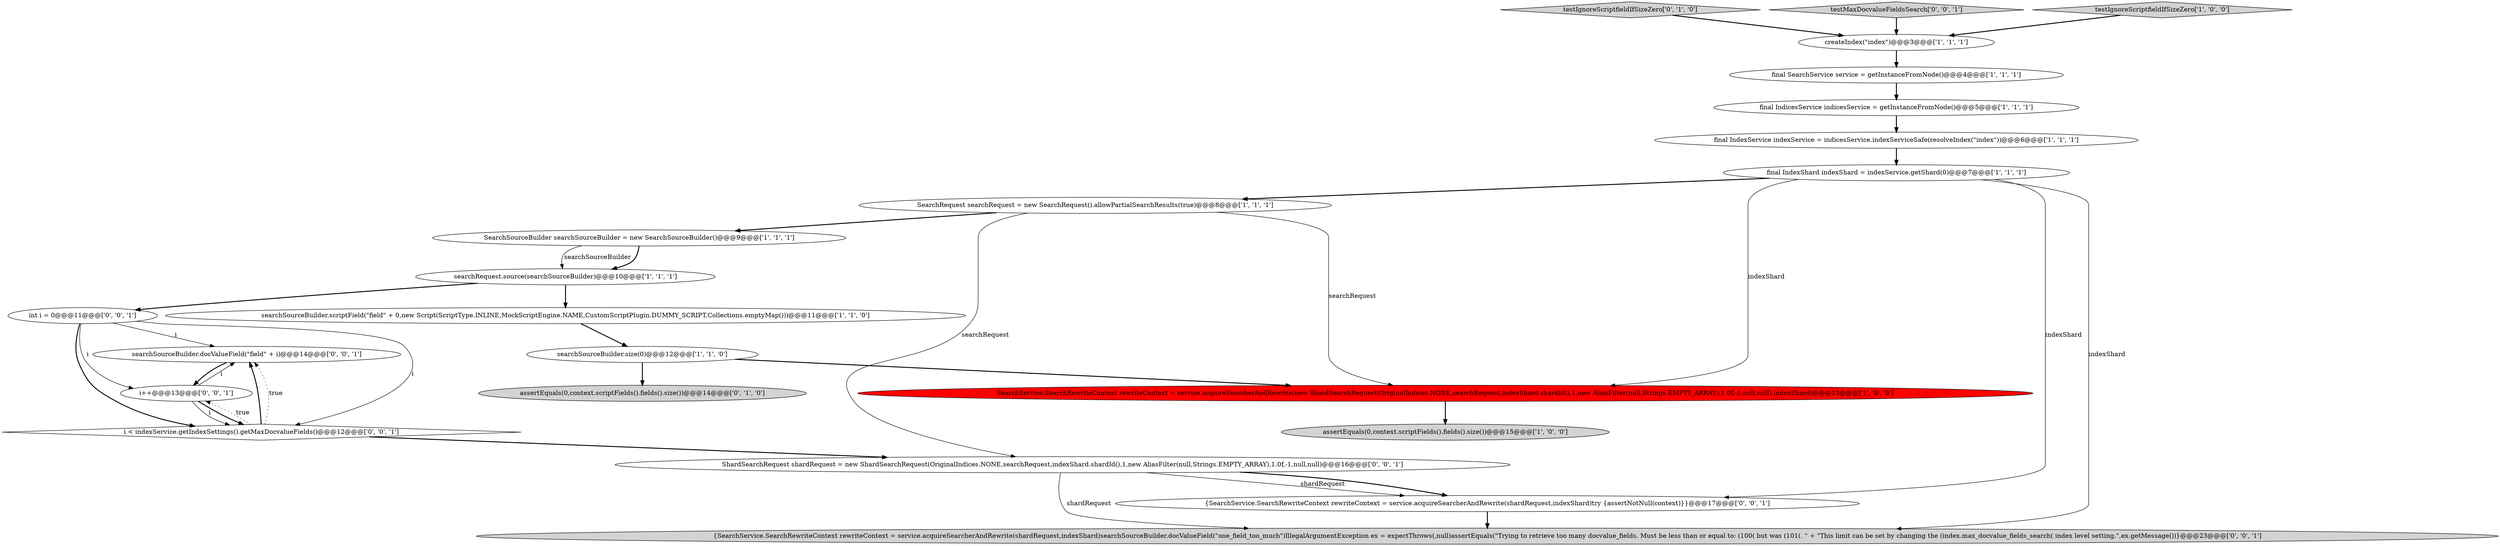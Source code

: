 digraph {
16 [style = filled, label = "{SearchService.SearchRewriteContext rewriteContext = service.acquireSearcherAndRewrite(shardRequest,indexShard)try {assertNotNull(context)}}@@@17@@@['0', '0', '1']", fillcolor = white, shape = ellipse image = "AAA0AAABBB3BBB"];
2 [style = filled, label = "searchSourceBuilder.scriptField(\"field\" + 0,new Script(ScriptType.INLINE,MockScriptEngine.NAME,CustomScriptPlugin.DUMMY_SCRIPT,Collections.emptyMap()))@@@11@@@['1', '1', '0']", fillcolor = white, shape = ellipse image = "AAA0AAABBB1BBB"];
18 [style = filled, label = "searchSourceBuilder.docValueField(\"field\" + i)@@@14@@@['0', '0', '1']", fillcolor = white, shape = ellipse image = "AAA0AAABBB3BBB"];
13 [style = filled, label = "testIgnoreScriptfieldIfSizeZero['0', '1', '0']", fillcolor = lightgray, shape = diamond image = "AAA0AAABBB2BBB"];
12 [style = filled, label = "SearchSourceBuilder searchSourceBuilder = new SearchSourceBuilder()@@@9@@@['1', '1', '1']", fillcolor = white, shape = ellipse image = "AAA0AAABBB1BBB"];
9 [style = filled, label = "final IndexShard indexShard = indexService.getShard(0)@@@7@@@['1', '1', '1']", fillcolor = white, shape = ellipse image = "AAA0AAABBB1BBB"];
8 [style = filled, label = "createIndex(\"index\")@@@3@@@['1', '1', '1']", fillcolor = white, shape = ellipse image = "AAA0AAABBB1BBB"];
20 [style = filled, label = "{SearchService.SearchRewriteContext rewriteContext = service.acquireSearcherAndRewrite(shardRequest,indexShard)searchSourceBuilder.docValueField(\"one_field_too_much\")IllegalArgumentException ex = expectThrows(,null)assertEquals(\"Trying to retrieve too many docvalue_fields. Must be less than or equal to: (100( but was (101(. \" + \"This limit can be set by changing the (index.max_docvalue_fields_search( index level setting.\",ex.getMessage())}@@@23@@@['0', '0', '1']", fillcolor = lightgray, shape = ellipse image = "AAA0AAABBB3BBB"];
4 [style = filled, label = "final IndexService indexService = indicesService.indexServiceSafe(resolveIndex(\"index\"))@@@6@@@['1', '1', '1']", fillcolor = white, shape = ellipse image = "AAA0AAABBB1BBB"];
14 [style = filled, label = "assertEquals(0,context.scriptFields().fields().size())@@@14@@@['0', '1', '0']", fillcolor = lightgray, shape = ellipse image = "AAA0AAABBB2BBB"];
7 [style = filled, label = "searchRequest.source(searchSourceBuilder)@@@10@@@['1', '1', '1']", fillcolor = white, shape = ellipse image = "AAA0AAABBB1BBB"];
19 [style = filled, label = "i < indexService.getIndexSettings().getMaxDocvalueFields()@@@12@@@['0', '0', '1']", fillcolor = white, shape = diamond image = "AAA0AAABBB3BBB"];
22 [style = filled, label = "testMaxDocvalueFieldsSearch['0', '0', '1']", fillcolor = lightgray, shape = diamond image = "AAA0AAABBB3BBB"];
21 [style = filled, label = "i++@@@13@@@['0', '0', '1']", fillcolor = white, shape = ellipse image = "AAA0AAABBB3BBB"];
11 [style = filled, label = "SearchRequest searchRequest = new SearchRequest().allowPartialSearchResults(true)@@@8@@@['1', '1', '1']", fillcolor = white, shape = ellipse image = "AAA0AAABBB1BBB"];
1 [style = filled, label = "testIgnoreScriptfieldIfSizeZero['1', '0', '0']", fillcolor = lightgray, shape = diamond image = "AAA0AAABBB1BBB"];
5 [style = filled, label = "final SearchService service = getInstanceFromNode()@@@4@@@['1', '1', '1']", fillcolor = white, shape = ellipse image = "AAA0AAABBB1BBB"];
15 [style = filled, label = "int i = 0@@@11@@@['0', '0', '1']", fillcolor = white, shape = ellipse image = "AAA0AAABBB3BBB"];
0 [style = filled, label = "assertEquals(0,context.scriptFields().fields().size())@@@15@@@['1', '0', '0']", fillcolor = lightgray, shape = ellipse image = "AAA0AAABBB1BBB"];
3 [style = filled, label = "final IndicesService indicesService = getInstanceFromNode()@@@5@@@['1', '1', '1']", fillcolor = white, shape = ellipse image = "AAA0AAABBB1BBB"];
10 [style = filled, label = "searchSourceBuilder.size(0)@@@12@@@['1', '1', '0']", fillcolor = white, shape = ellipse image = "AAA0AAABBB1BBB"];
6 [style = filled, label = "SearchService.SearchRewriteContext rewriteContext = service.acquireSearcherAndRewrite(new ShardSearchRequest(OriginalIndices.NONE,searchRequest,indexShard.shardId(),1,new AliasFilter(null,Strings.EMPTY_ARRAY),1.0f,-1,null,null),indexShard)@@@13@@@['1', '0', '0']", fillcolor = red, shape = ellipse image = "AAA1AAABBB1BBB"];
17 [style = filled, label = "ShardSearchRequest shardRequest = new ShardSearchRequest(OriginalIndices.NONE,searchRequest,indexShard.shardId(),1,new AliasFilter(null,Strings.EMPTY_ARRAY),1.0f,-1,null,null)@@@16@@@['0', '0', '1']", fillcolor = white, shape = ellipse image = "AAA0AAABBB3BBB"];
5->3 [style = bold, label=""];
4->9 [style = bold, label=""];
19->18 [style = bold, label=""];
1->8 [style = bold, label=""];
9->11 [style = bold, label=""];
21->19 [style = bold, label=""];
10->14 [style = bold, label=""];
9->20 [style = solid, label="indexShard"];
17->16 [style = solid, label="shardRequest"];
21->19 [style = solid, label="i"];
9->16 [style = solid, label="indexShard"];
15->18 [style = solid, label="i"];
19->18 [style = dotted, label="true"];
11->12 [style = bold, label=""];
6->0 [style = bold, label=""];
19->21 [style = dotted, label="true"];
19->17 [style = bold, label=""];
15->19 [style = bold, label=""];
2->10 [style = bold, label=""];
3->4 [style = bold, label=""];
10->6 [style = bold, label=""];
15->19 [style = solid, label="i"];
12->7 [style = bold, label=""];
22->8 [style = bold, label=""];
11->6 [style = solid, label="searchRequest"];
8->5 [style = bold, label=""];
7->2 [style = bold, label=""];
21->18 [style = solid, label="i"];
12->7 [style = solid, label="searchSourceBuilder"];
9->6 [style = solid, label="indexShard"];
7->15 [style = bold, label=""];
11->17 [style = solid, label="searchRequest"];
18->21 [style = bold, label=""];
13->8 [style = bold, label=""];
16->20 [style = bold, label=""];
17->16 [style = bold, label=""];
17->20 [style = solid, label="shardRequest"];
15->21 [style = solid, label="i"];
}
